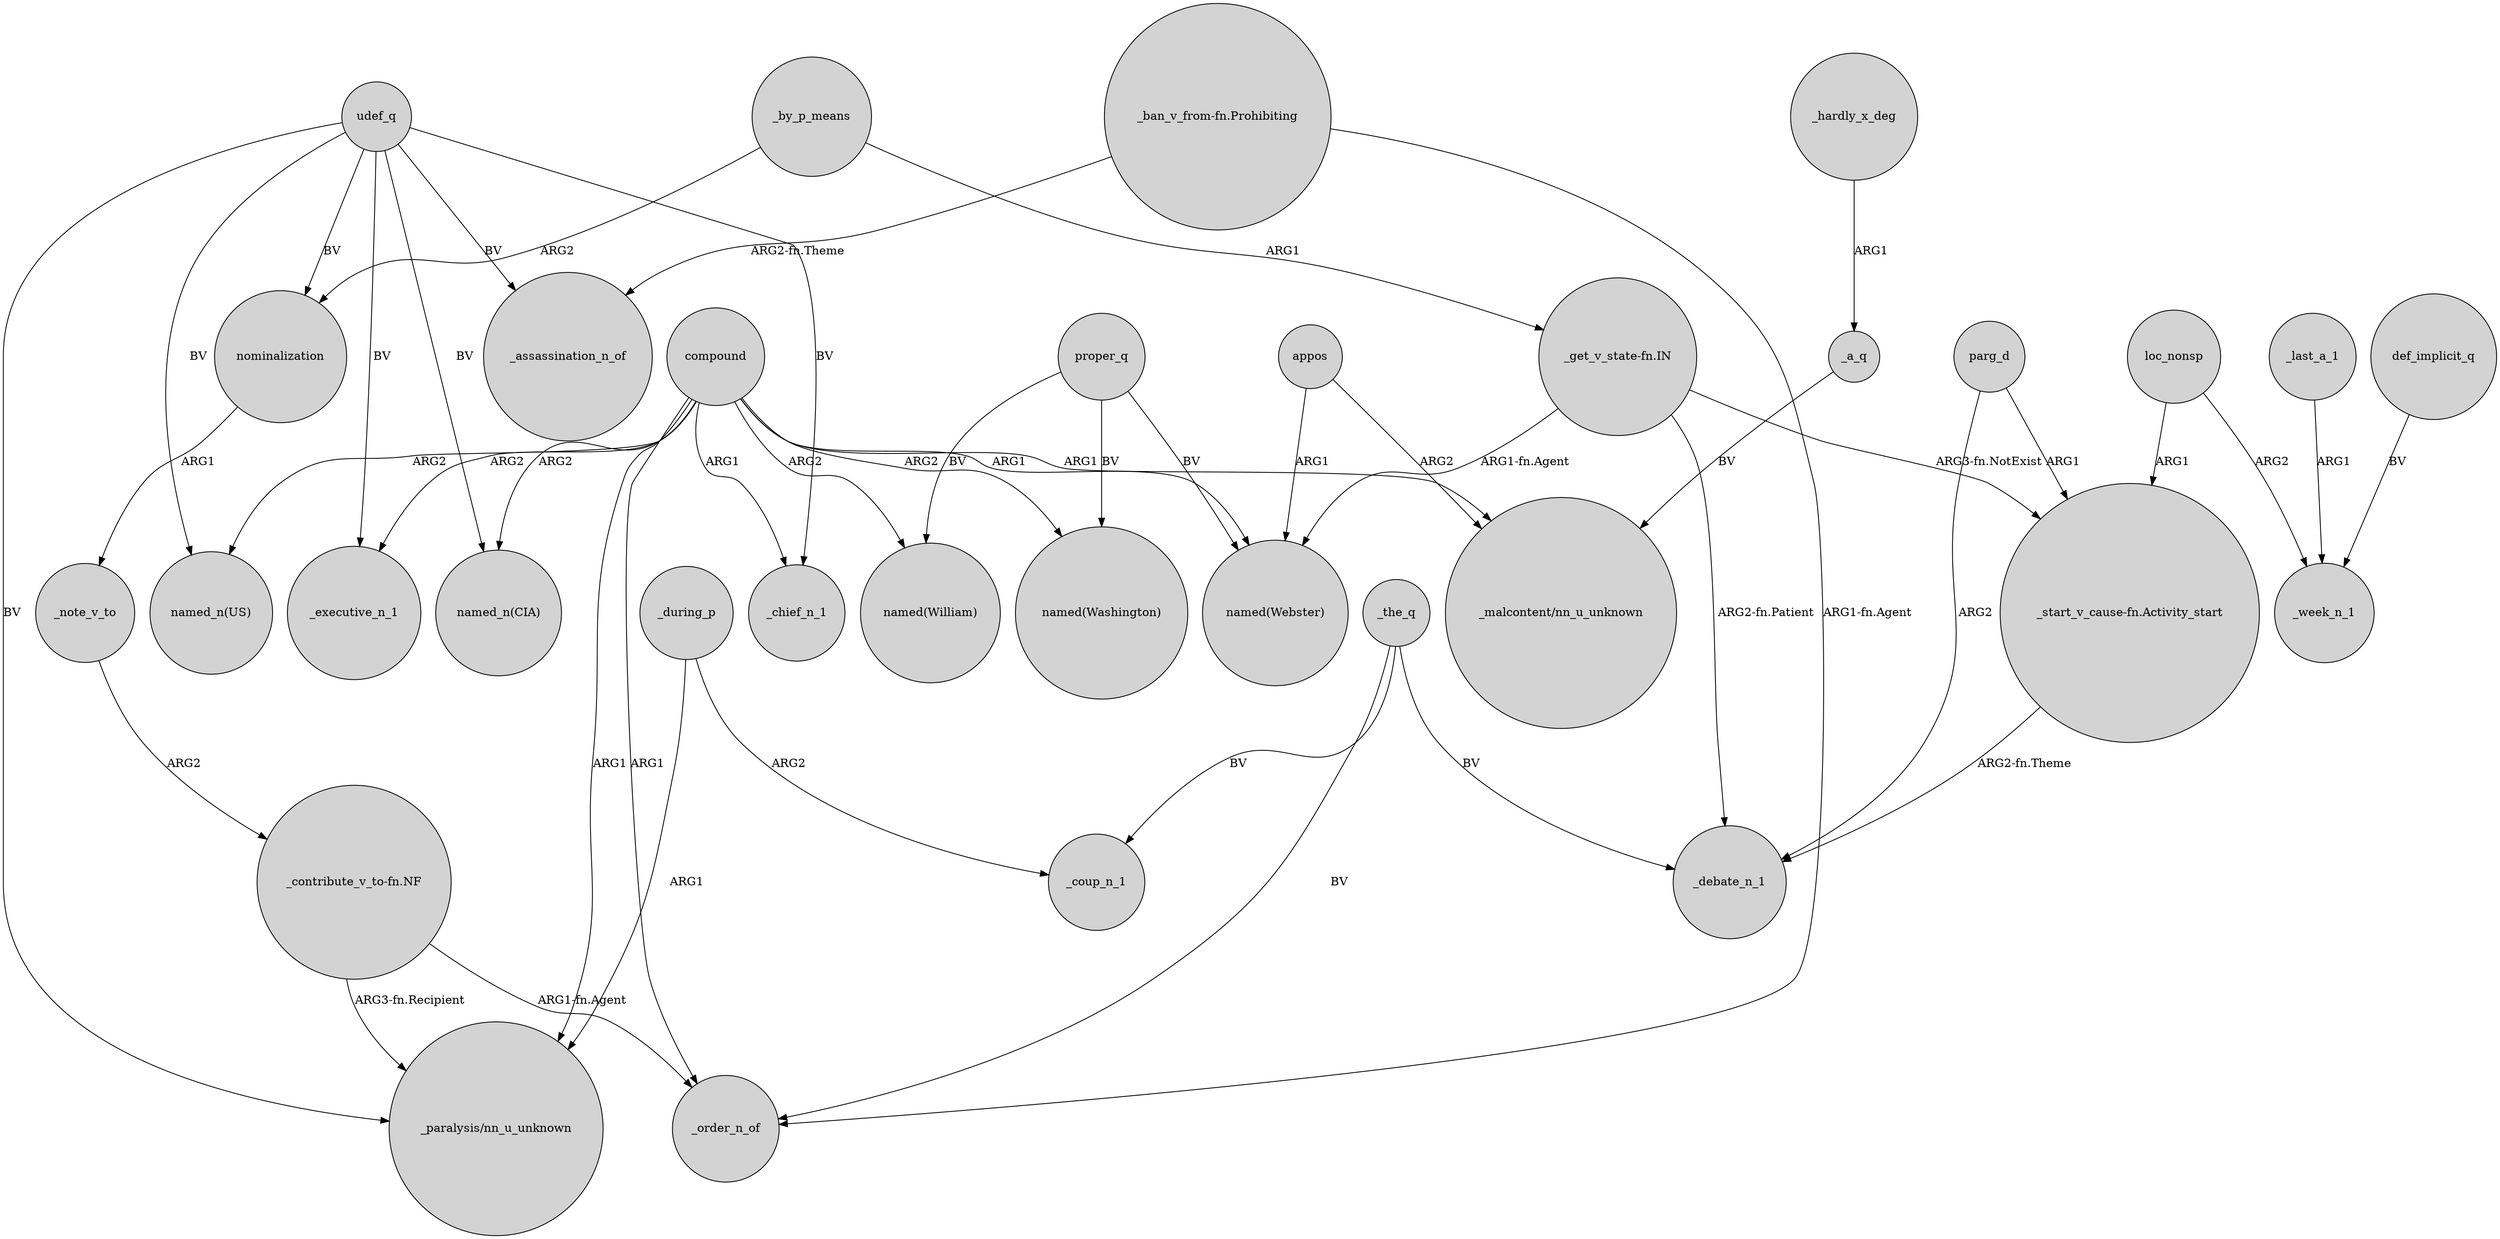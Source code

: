 digraph {
	node [shape=circle style=filled]
	udef_q -> "named_n(US)" [label=BV]
	compound -> "named(Webster)" [label=ARG1]
	def_implicit_q -> _week_n_1 [label=BV]
	_by_p_means -> nominalization [label=ARG2]
	udef_q -> _executive_n_1 [label=BV]
	"_contribute_v_to-fn.NF" -> "_paralysis/nn_u_unknown" [label="ARG3-fn.Recipient"]
	compound -> _chief_n_1 [label=ARG1]
	udef_q -> "named_n(CIA)" [label=BV]
	"_start_v_cause-fn.Activity_start" -> _debate_n_1 [label="ARG2-fn.Theme"]
	_the_q -> _coup_n_1 [label=BV]
	_by_p_means -> "_get_v_state-fn.IN" [label=ARG1]
	proper_q -> "named(William)" [label=BV]
	_the_q -> _order_n_of [label=BV]
	appos -> "named(Webster)" [label=ARG1]
	parg_d -> _debate_n_1 [label=ARG2]
	appos -> "_malcontent/nn_u_unknown" [label=ARG2]
	compound -> "named_n(CIA)" [label=ARG2]
	_a_q -> "_malcontent/nn_u_unknown" [label=BV]
	compound -> "named_n(US)" [label=ARG2]
	proper_q -> "named(Washington)" [label=BV]
	udef_q -> _assassination_n_of [label=BV]
	"_get_v_state-fn.IN" -> "_start_v_cause-fn.Activity_start" [label="ARG3-fn.NotExist"]
	loc_nonsp -> _week_n_1 [label=ARG2]
	compound -> "named(William)" [label=ARG2]
	udef_q -> _chief_n_1 [label=BV]
	compound -> _order_n_of [label=ARG1]
	"_get_v_state-fn.IN" -> _debate_n_1 [label="ARG2-fn.Patient"]
	proper_q -> "named(Webster)" [label=BV]
	_the_q -> _debate_n_1 [label=BV]
	_last_a_1 -> _week_n_1 [label=ARG1]
	udef_q -> "_paralysis/nn_u_unknown" [label=BV]
	_during_p -> _coup_n_1 [label=ARG2]
	udef_q -> nominalization [label=BV]
	parg_d -> "_start_v_cause-fn.Activity_start" [label=ARG1]
	nominalization -> _note_v_to [label=ARG1]
	compound -> "_paralysis/nn_u_unknown" [label=ARG1]
	compound -> "named(Washington)" [label=ARG2]
	_hardly_x_deg -> _a_q [label=ARG1]
	"_ban_v_from-fn.Prohibiting" -> _assassination_n_of [label="ARG2-fn.Theme"]
	compound -> _executive_n_1 [label=ARG2]
	"_contribute_v_to-fn.NF" -> _order_n_of [label="ARG1-fn.Agent"]
	_during_p -> "_paralysis/nn_u_unknown" [label=ARG1]
	"_get_v_state-fn.IN" -> "named(Webster)" [label="ARG1-fn.Agent"]
	_note_v_to -> "_contribute_v_to-fn.NF" [label=ARG2]
	compound -> "_malcontent/nn_u_unknown" [label=ARG1]
	"_ban_v_from-fn.Prohibiting" -> _order_n_of [label="ARG1-fn.Agent"]
	loc_nonsp -> "_start_v_cause-fn.Activity_start" [label=ARG1]
}
